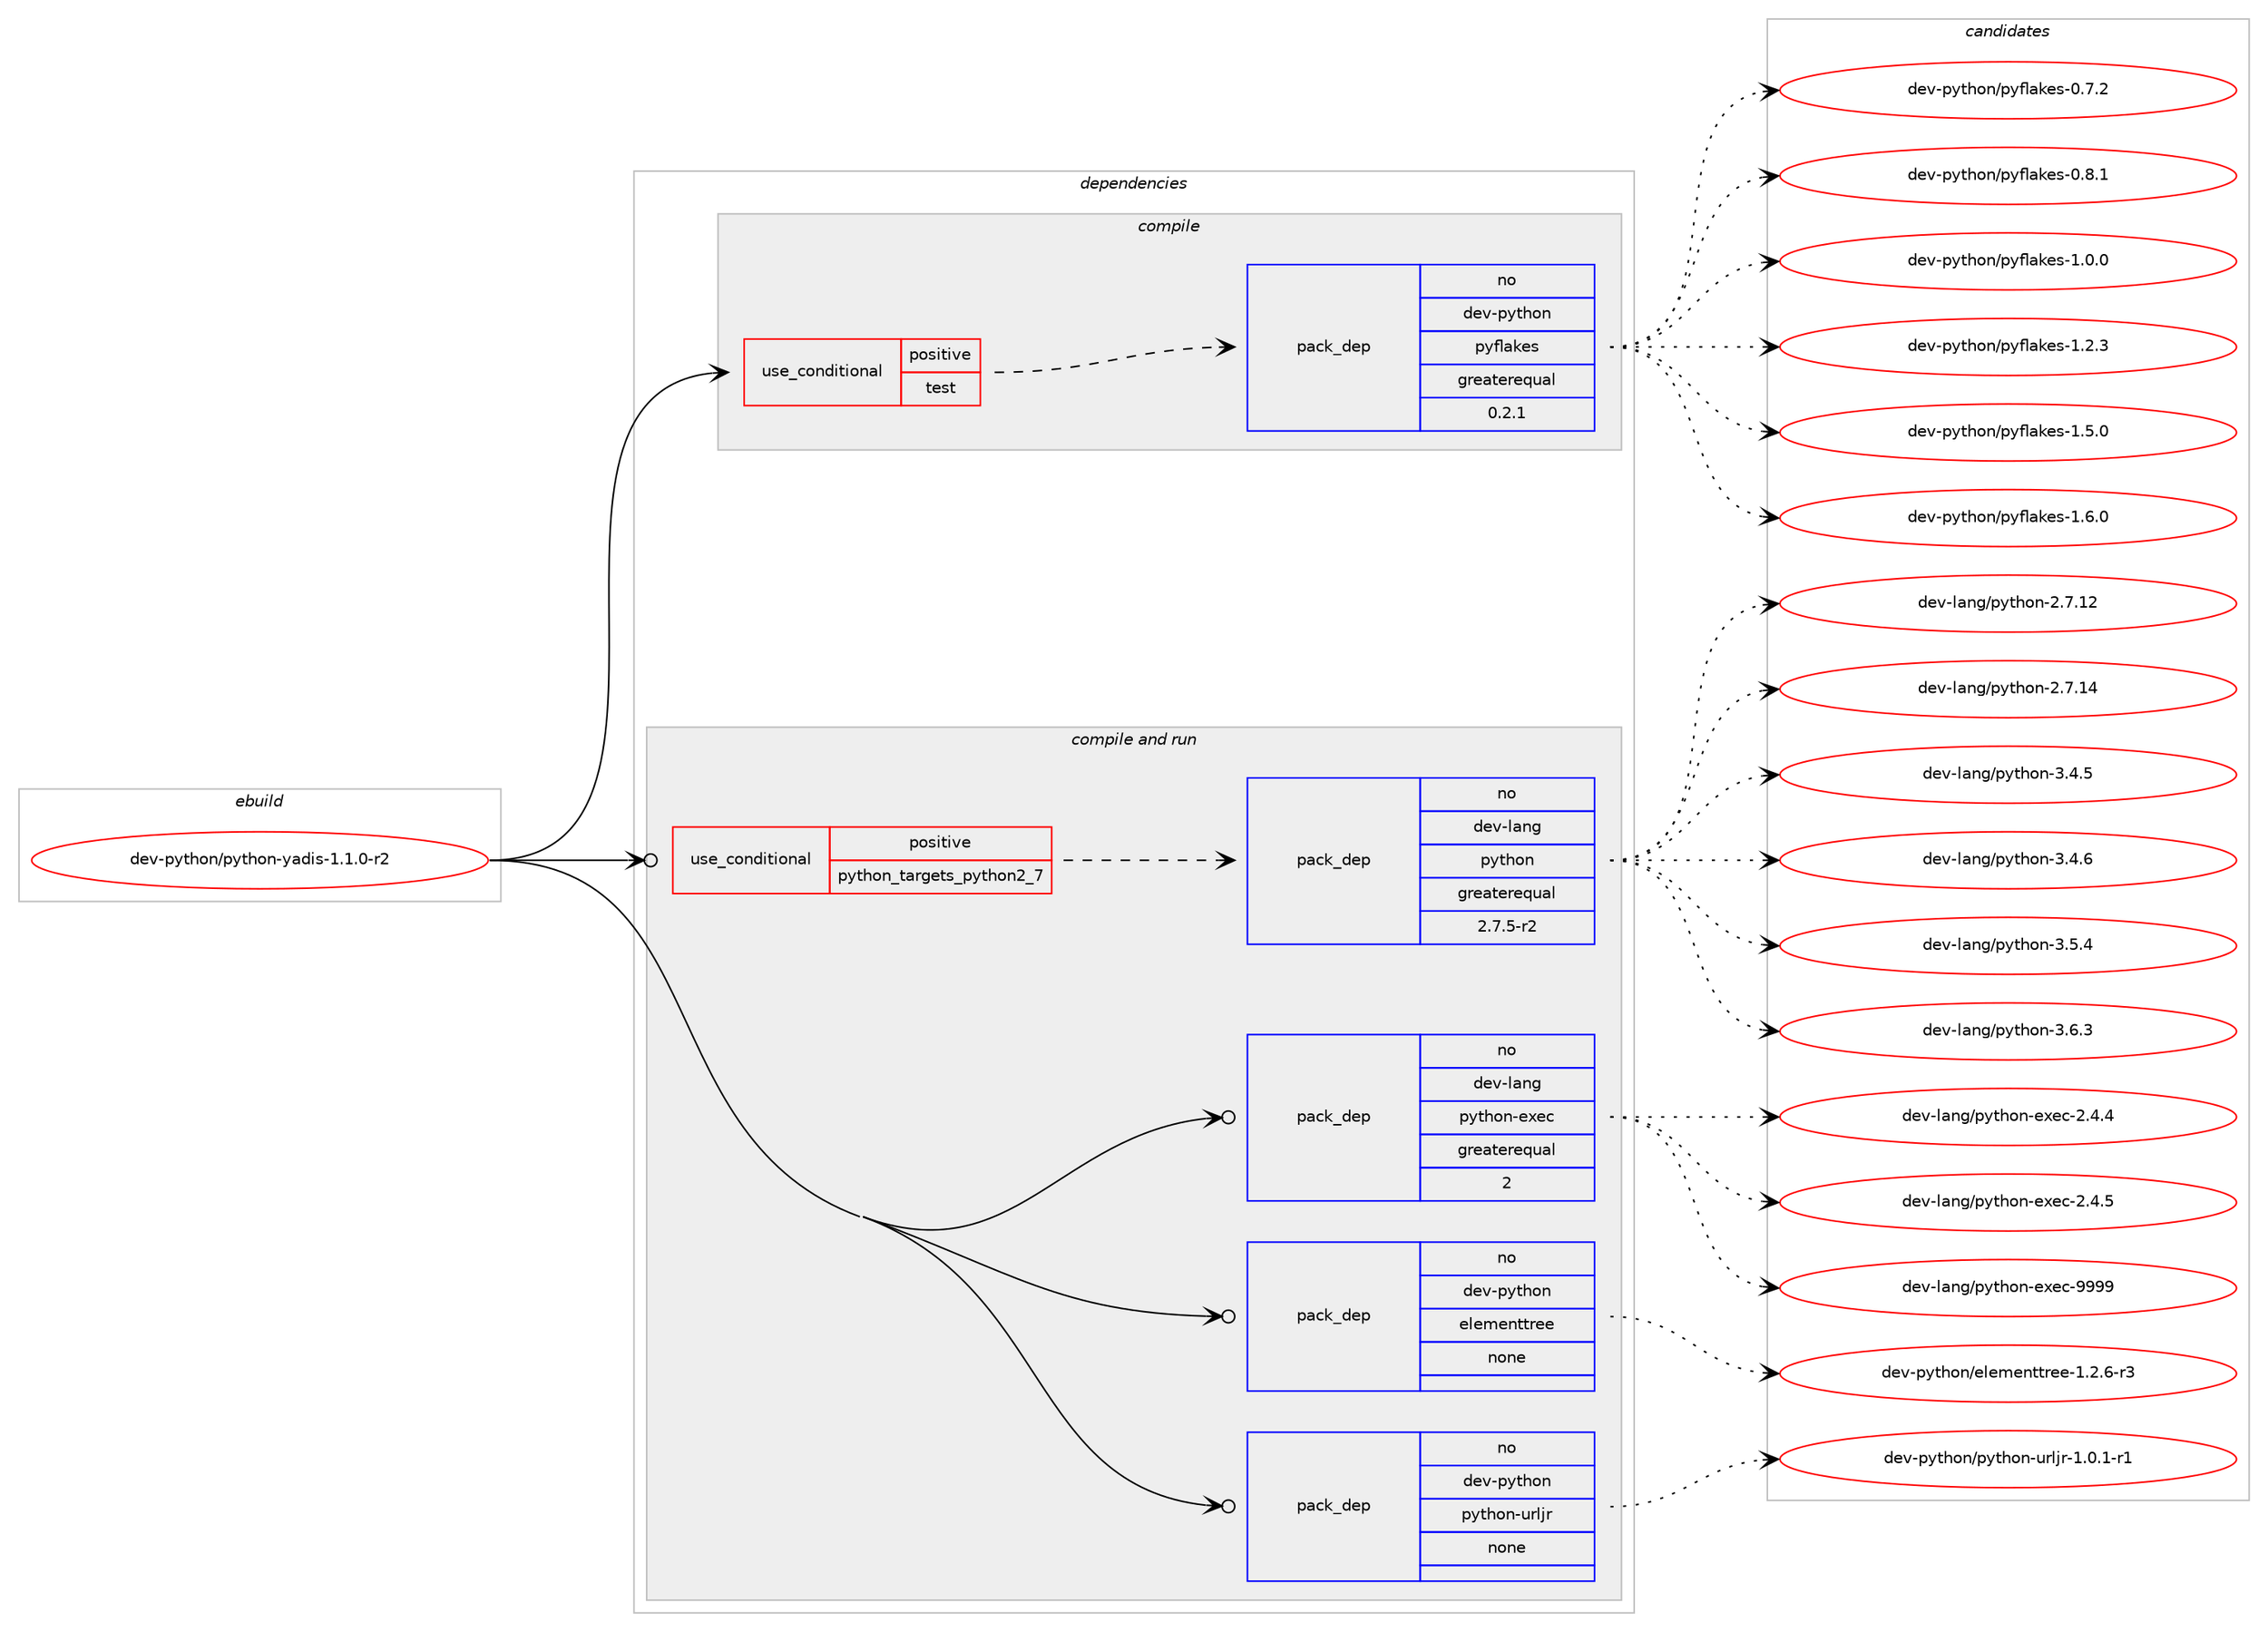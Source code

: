 digraph prolog {

# *************
# Graph options
# *************

newrank=true;
concentrate=true;
compound=true;
graph [rankdir=LR,fontname=Helvetica,fontsize=10,ranksep=1.5];#, ranksep=2.5, nodesep=0.2];
edge  [arrowhead=vee];
node  [fontname=Helvetica,fontsize=10];

# **********
# The ebuild
# **********

subgraph cluster_leftcol {
color=gray;
rank=same;
label=<<i>ebuild</i>>;
id [label="dev-python/python-yadis-1.1.0-r2", color=red, width=4, href="../dev-python/python-yadis-1.1.0-r2.svg"];
}

# ****************
# The dependencies
# ****************

subgraph cluster_midcol {
color=gray;
label=<<i>dependencies</i>>;
subgraph cluster_compile {
fillcolor="#eeeeee";
style=filled;
label=<<i>compile</i>>;
subgraph cond40453 {
dependency183685 [label=<<TABLE BORDER="0" CELLBORDER="1" CELLSPACING="0" CELLPADDING="4"><TR><TD ROWSPAN="3" CELLPADDING="10">use_conditional</TD></TR><TR><TD>positive</TD></TR><TR><TD>test</TD></TR></TABLE>>, shape=none, color=red];
subgraph pack139283 {
dependency183686 [label=<<TABLE BORDER="0" CELLBORDER="1" CELLSPACING="0" CELLPADDING="4" WIDTH="220"><TR><TD ROWSPAN="6" CELLPADDING="30">pack_dep</TD></TR><TR><TD WIDTH="110">no</TD></TR><TR><TD>dev-python</TD></TR><TR><TD>pyflakes</TD></TR><TR><TD>greaterequal</TD></TR><TR><TD>0.2.1</TD></TR></TABLE>>, shape=none, color=blue];
}
dependency183685:e -> dependency183686:w [weight=20,style="dashed",arrowhead="vee"];
}
id:e -> dependency183685:w [weight=20,style="solid",arrowhead="vee"];
}
subgraph cluster_compileandrun {
fillcolor="#eeeeee";
style=filled;
label=<<i>compile and run</i>>;
subgraph cond40454 {
dependency183687 [label=<<TABLE BORDER="0" CELLBORDER="1" CELLSPACING="0" CELLPADDING="4"><TR><TD ROWSPAN="3" CELLPADDING="10">use_conditional</TD></TR><TR><TD>positive</TD></TR><TR><TD>python_targets_python2_7</TD></TR></TABLE>>, shape=none, color=red];
subgraph pack139284 {
dependency183688 [label=<<TABLE BORDER="0" CELLBORDER="1" CELLSPACING="0" CELLPADDING="4" WIDTH="220"><TR><TD ROWSPAN="6" CELLPADDING="30">pack_dep</TD></TR><TR><TD WIDTH="110">no</TD></TR><TR><TD>dev-lang</TD></TR><TR><TD>python</TD></TR><TR><TD>greaterequal</TD></TR><TR><TD>2.7.5-r2</TD></TR></TABLE>>, shape=none, color=blue];
}
dependency183687:e -> dependency183688:w [weight=20,style="dashed",arrowhead="vee"];
}
id:e -> dependency183687:w [weight=20,style="solid",arrowhead="odotvee"];
subgraph pack139285 {
dependency183689 [label=<<TABLE BORDER="0" CELLBORDER="1" CELLSPACING="0" CELLPADDING="4" WIDTH="220"><TR><TD ROWSPAN="6" CELLPADDING="30">pack_dep</TD></TR><TR><TD WIDTH="110">no</TD></TR><TR><TD>dev-lang</TD></TR><TR><TD>python-exec</TD></TR><TR><TD>greaterequal</TD></TR><TR><TD>2</TD></TR></TABLE>>, shape=none, color=blue];
}
id:e -> dependency183689:w [weight=20,style="solid",arrowhead="odotvee"];
subgraph pack139286 {
dependency183690 [label=<<TABLE BORDER="0" CELLBORDER="1" CELLSPACING="0" CELLPADDING="4" WIDTH="220"><TR><TD ROWSPAN="6" CELLPADDING="30">pack_dep</TD></TR><TR><TD WIDTH="110">no</TD></TR><TR><TD>dev-python</TD></TR><TR><TD>elementtree</TD></TR><TR><TD>none</TD></TR><TR><TD></TD></TR></TABLE>>, shape=none, color=blue];
}
id:e -> dependency183690:w [weight=20,style="solid",arrowhead="odotvee"];
subgraph pack139287 {
dependency183691 [label=<<TABLE BORDER="0" CELLBORDER="1" CELLSPACING="0" CELLPADDING="4" WIDTH="220"><TR><TD ROWSPAN="6" CELLPADDING="30">pack_dep</TD></TR><TR><TD WIDTH="110">no</TD></TR><TR><TD>dev-python</TD></TR><TR><TD>python-urljr</TD></TR><TR><TD>none</TD></TR><TR><TD></TD></TR></TABLE>>, shape=none, color=blue];
}
id:e -> dependency183691:w [weight=20,style="solid",arrowhead="odotvee"];
}
subgraph cluster_run {
fillcolor="#eeeeee";
style=filled;
label=<<i>run</i>>;
}
}

# **************
# The candidates
# **************

subgraph cluster_choices {
rank=same;
color=gray;
label=<<i>candidates</i>>;

subgraph choice139283 {
color=black;
nodesep=1;
choice100101118451121211161041111104711212110210897107101115454846554650 [label="dev-python/pyflakes-0.7.2", color=red, width=4,href="../dev-python/pyflakes-0.7.2.svg"];
choice100101118451121211161041111104711212110210897107101115454846564649 [label="dev-python/pyflakes-0.8.1", color=red, width=4,href="../dev-python/pyflakes-0.8.1.svg"];
choice100101118451121211161041111104711212110210897107101115454946484648 [label="dev-python/pyflakes-1.0.0", color=red, width=4,href="../dev-python/pyflakes-1.0.0.svg"];
choice100101118451121211161041111104711212110210897107101115454946504651 [label="dev-python/pyflakes-1.2.3", color=red, width=4,href="../dev-python/pyflakes-1.2.3.svg"];
choice100101118451121211161041111104711212110210897107101115454946534648 [label="dev-python/pyflakes-1.5.0", color=red, width=4,href="../dev-python/pyflakes-1.5.0.svg"];
choice100101118451121211161041111104711212110210897107101115454946544648 [label="dev-python/pyflakes-1.6.0", color=red, width=4,href="../dev-python/pyflakes-1.6.0.svg"];
dependency183686:e -> choice100101118451121211161041111104711212110210897107101115454846554650:w [style=dotted,weight="100"];
dependency183686:e -> choice100101118451121211161041111104711212110210897107101115454846564649:w [style=dotted,weight="100"];
dependency183686:e -> choice100101118451121211161041111104711212110210897107101115454946484648:w [style=dotted,weight="100"];
dependency183686:e -> choice100101118451121211161041111104711212110210897107101115454946504651:w [style=dotted,weight="100"];
dependency183686:e -> choice100101118451121211161041111104711212110210897107101115454946534648:w [style=dotted,weight="100"];
dependency183686:e -> choice100101118451121211161041111104711212110210897107101115454946544648:w [style=dotted,weight="100"];
}
subgraph choice139284 {
color=black;
nodesep=1;
choice10010111845108971101034711212111610411111045504655464950 [label="dev-lang/python-2.7.12", color=red, width=4,href="../dev-lang/python-2.7.12.svg"];
choice10010111845108971101034711212111610411111045504655464952 [label="dev-lang/python-2.7.14", color=red, width=4,href="../dev-lang/python-2.7.14.svg"];
choice100101118451089711010347112121116104111110455146524653 [label="dev-lang/python-3.4.5", color=red, width=4,href="../dev-lang/python-3.4.5.svg"];
choice100101118451089711010347112121116104111110455146524654 [label="dev-lang/python-3.4.6", color=red, width=4,href="../dev-lang/python-3.4.6.svg"];
choice100101118451089711010347112121116104111110455146534652 [label="dev-lang/python-3.5.4", color=red, width=4,href="../dev-lang/python-3.5.4.svg"];
choice100101118451089711010347112121116104111110455146544651 [label="dev-lang/python-3.6.3", color=red, width=4,href="../dev-lang/python-3.6.3.svg"];
dependency183688:e -> choice10010111845108971101034711212111610411111045504655464950:w [style=dotted,weight="100"];
dependency183688:e -> choice10010111845108971101034711212111610411111045504655464952:w [style=dotted,weight="100"];
dependency183688:e -> choice100101118451089711010347112121116104111110455146524653:w [style=dotted,weight="100"];
dependency183688:e -> choice100101118451089711010347112121116104111110455146524654:w [style=dotted,weight="100"];
dependency183688:e -> choice100101118451089711010347112121116104111110455146534652:w [style=dotted,weight="100"];
dependency183688:e -> choice100101118451089711010347112121116104111110455146544651:w [style=dotted,weight="100"];
}
subgraph choice139285 {
color=black;
nodesep=1;
choice1001011184510897110103471121211161041111104510112010199455046524652 [label="dev-lang/python-exec-2.4.4", color=red, width=4,href="../dev-lang/python-exec-2.4.4.svg"];
choice1001011184510897110103471121211161041111104510112010199455046524653 [label="dev-lang/python-exec-2.4.5", color=red, width=4,href="../dev-lang/python-exec-2.4.5.svg"];
choice10010111845108971101034711212111610411111045101120101994557575757 [label="dev-lang/python-exec-9999", color=red, width=4,href="../dev-lang/python-exec-9999.svg"];
dependency183689:e -> choice1001011184510897110103471121211161041111104510112010199455046524652:w [style=dotted,weight="100"];
dependency183689:e -> choice1001011184510897110103471121211161041111104510112010199455046524653:w [style=dotted,weight="100"];
dependency183689:e -> choice10010111845108971101034711212111610411111045101120101994557575757:w [style=dotted,weight="100"];
}
subgraph choice139286 {
color=black;
nodesep=1;
choice10010111845112121116104111110471011081011091011101161161141011014549465046544511451 [label="dev-python/elementtree-1.2.6-r3", color=red, width=4,href="../dev-python/elementtree-1.2.6-r3.svg"];
dependency183690:e -> choice10010111845112121116104111110471011081011091011101161161141011014549465046544511451:w [style=dotted,weight="100"];
}
subgraph choice139287 {
color=black;
nodesep=1;
choice1001011184511212111610411111047112121116104111110451171141081061144549464846494511449 [label="dev-python/python-urljr-1.0.1-r1", color=red, width=4,href="../dev-python/python-urljr-1.0.1-r1.svg"];
dependency183691:e -> choice1001011184511212111610411111047112121116104111110451171141081061144549464846494511449:w [style=dotted,weight="100"];
}
}

}
